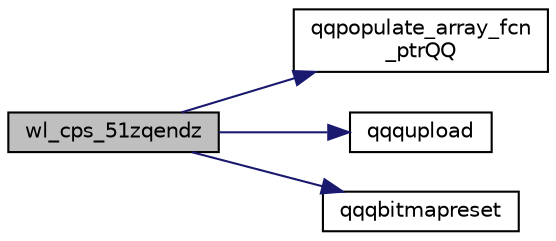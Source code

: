 digraph "wl_cps_51zqendz"
{
  edge [fontname="Helvetica",fontsize="10",labelfontname="Helvetica",labelfontsize="10"];
  node [fontname="Helvetica",fontsize="10",shape=record];
  rankdir="LR";
  Node1845 [label="wl_cps_51zqendz",height=0.2,width=0.4,color="black", fillcolor="grey75", style="filled", fontcolor="black"];
  Node1845 -> Node1846 [color="midnightblue",fontsize="10",style="solid",fontname="Helvetica"];
  Node1846 [label="qqpopulate_array_fcn\l_ptrQQ",height=0.2,width=0.4,color="black", fillcolor="white", style="filled",URL="$inszt__wl__cps_8c.html#a4ad6fa1bb94fc1c3ac2dc30925106081"];
  Node1845 -> Node1847 [color="midnightblue",fontsize="10",style="solid",fontname="Helvetica"];
  Node1847 [label="qqqupload",height=0.2,width=0.4,color="black", fillcolor="white", style="filled",URL="$inszt__wl__cps_8c.html#a109761d7f84a96b5606e507bace276b5"];
  Node1845 -> Node1848 [color="midnightblue",fontsize="10",style="solid",fontname="Helvetica"];
  Node1848 [label="qqqbitmapreset",height=0.2,width=0.4,color="black", fillcolor="white", style="filled",URL="$inszt__wl__cps_8c.html#a5688fceaed93ba591e78ee15ccb0187f"];
}
